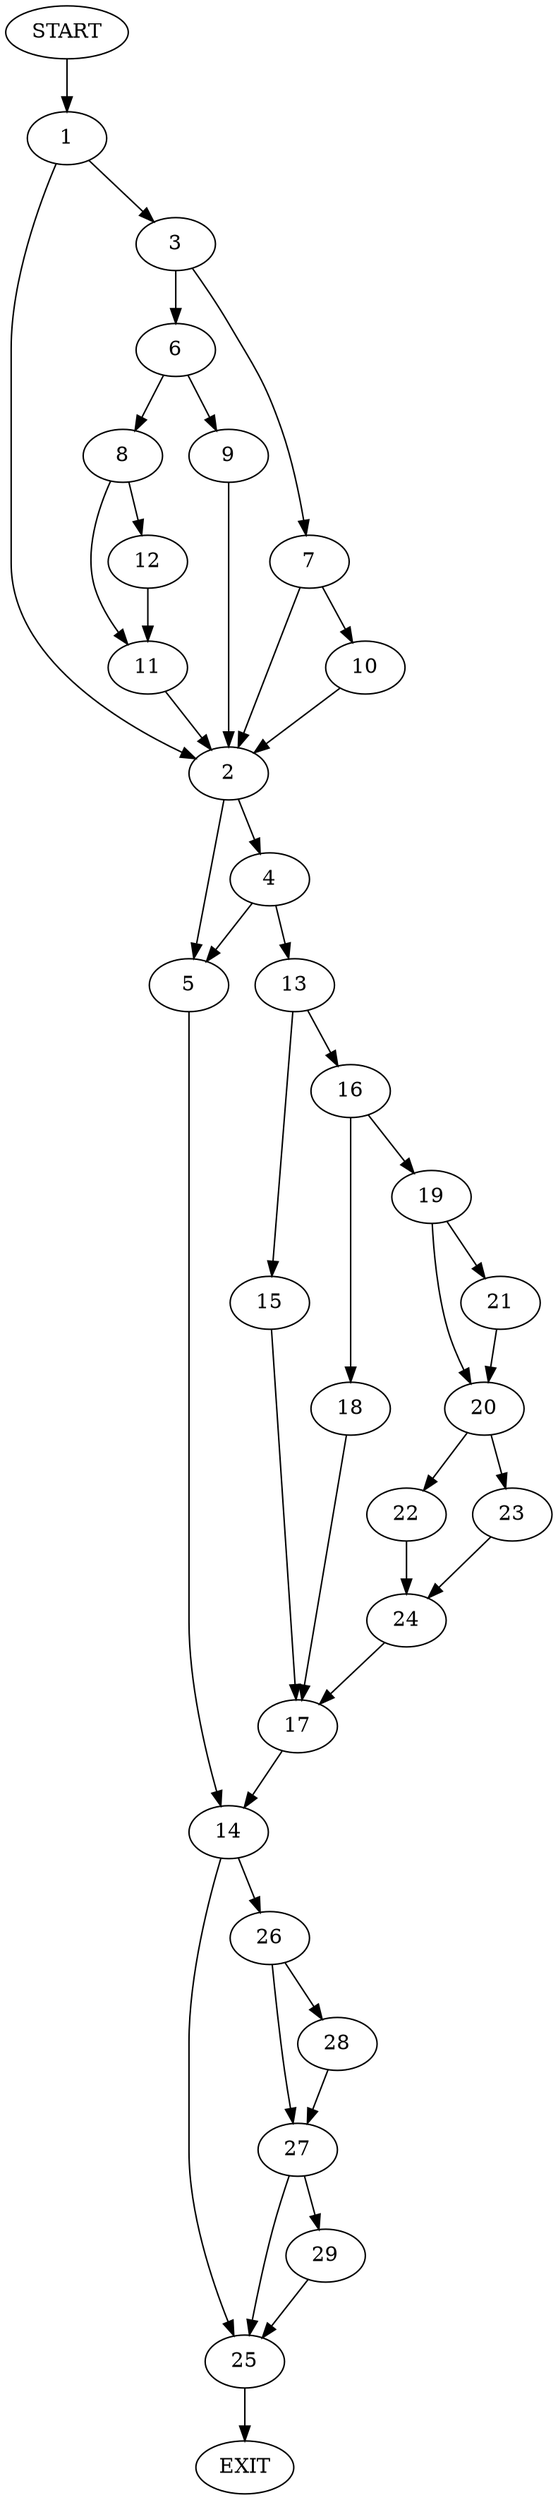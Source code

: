 digraph {
0 [label="START"]
30 [label="EXIT"]
0 -> 1
1 -> 2
1 -> 3
2 -> 4
2 -> 5
3 -> 6
3 -> 7
6 -> 8
6 -> 9
7 -> 10
7 -> 2
10 -> 2
8 -> 11
8 -> 12
9 -> 2
11 -> 2
12 -> 11
4 -> 5
4 -> 13
5 -> 14
13 -> 15
13 -> 16
15 -> 17
16 -> 18
16 -> 19
17 -> 14
19 -> 20
19 -> 21
18 -> 17
20 -> 22
20 -> 23
21 -> 20
23 -> 24
22 -> 24
24 -> 17
14 -> 25
14 -> 26
25 -> 30
26 -> 27
26 -> 28
27 -> 29
27 -> 25
28 -> 27
29 -> 25
}
